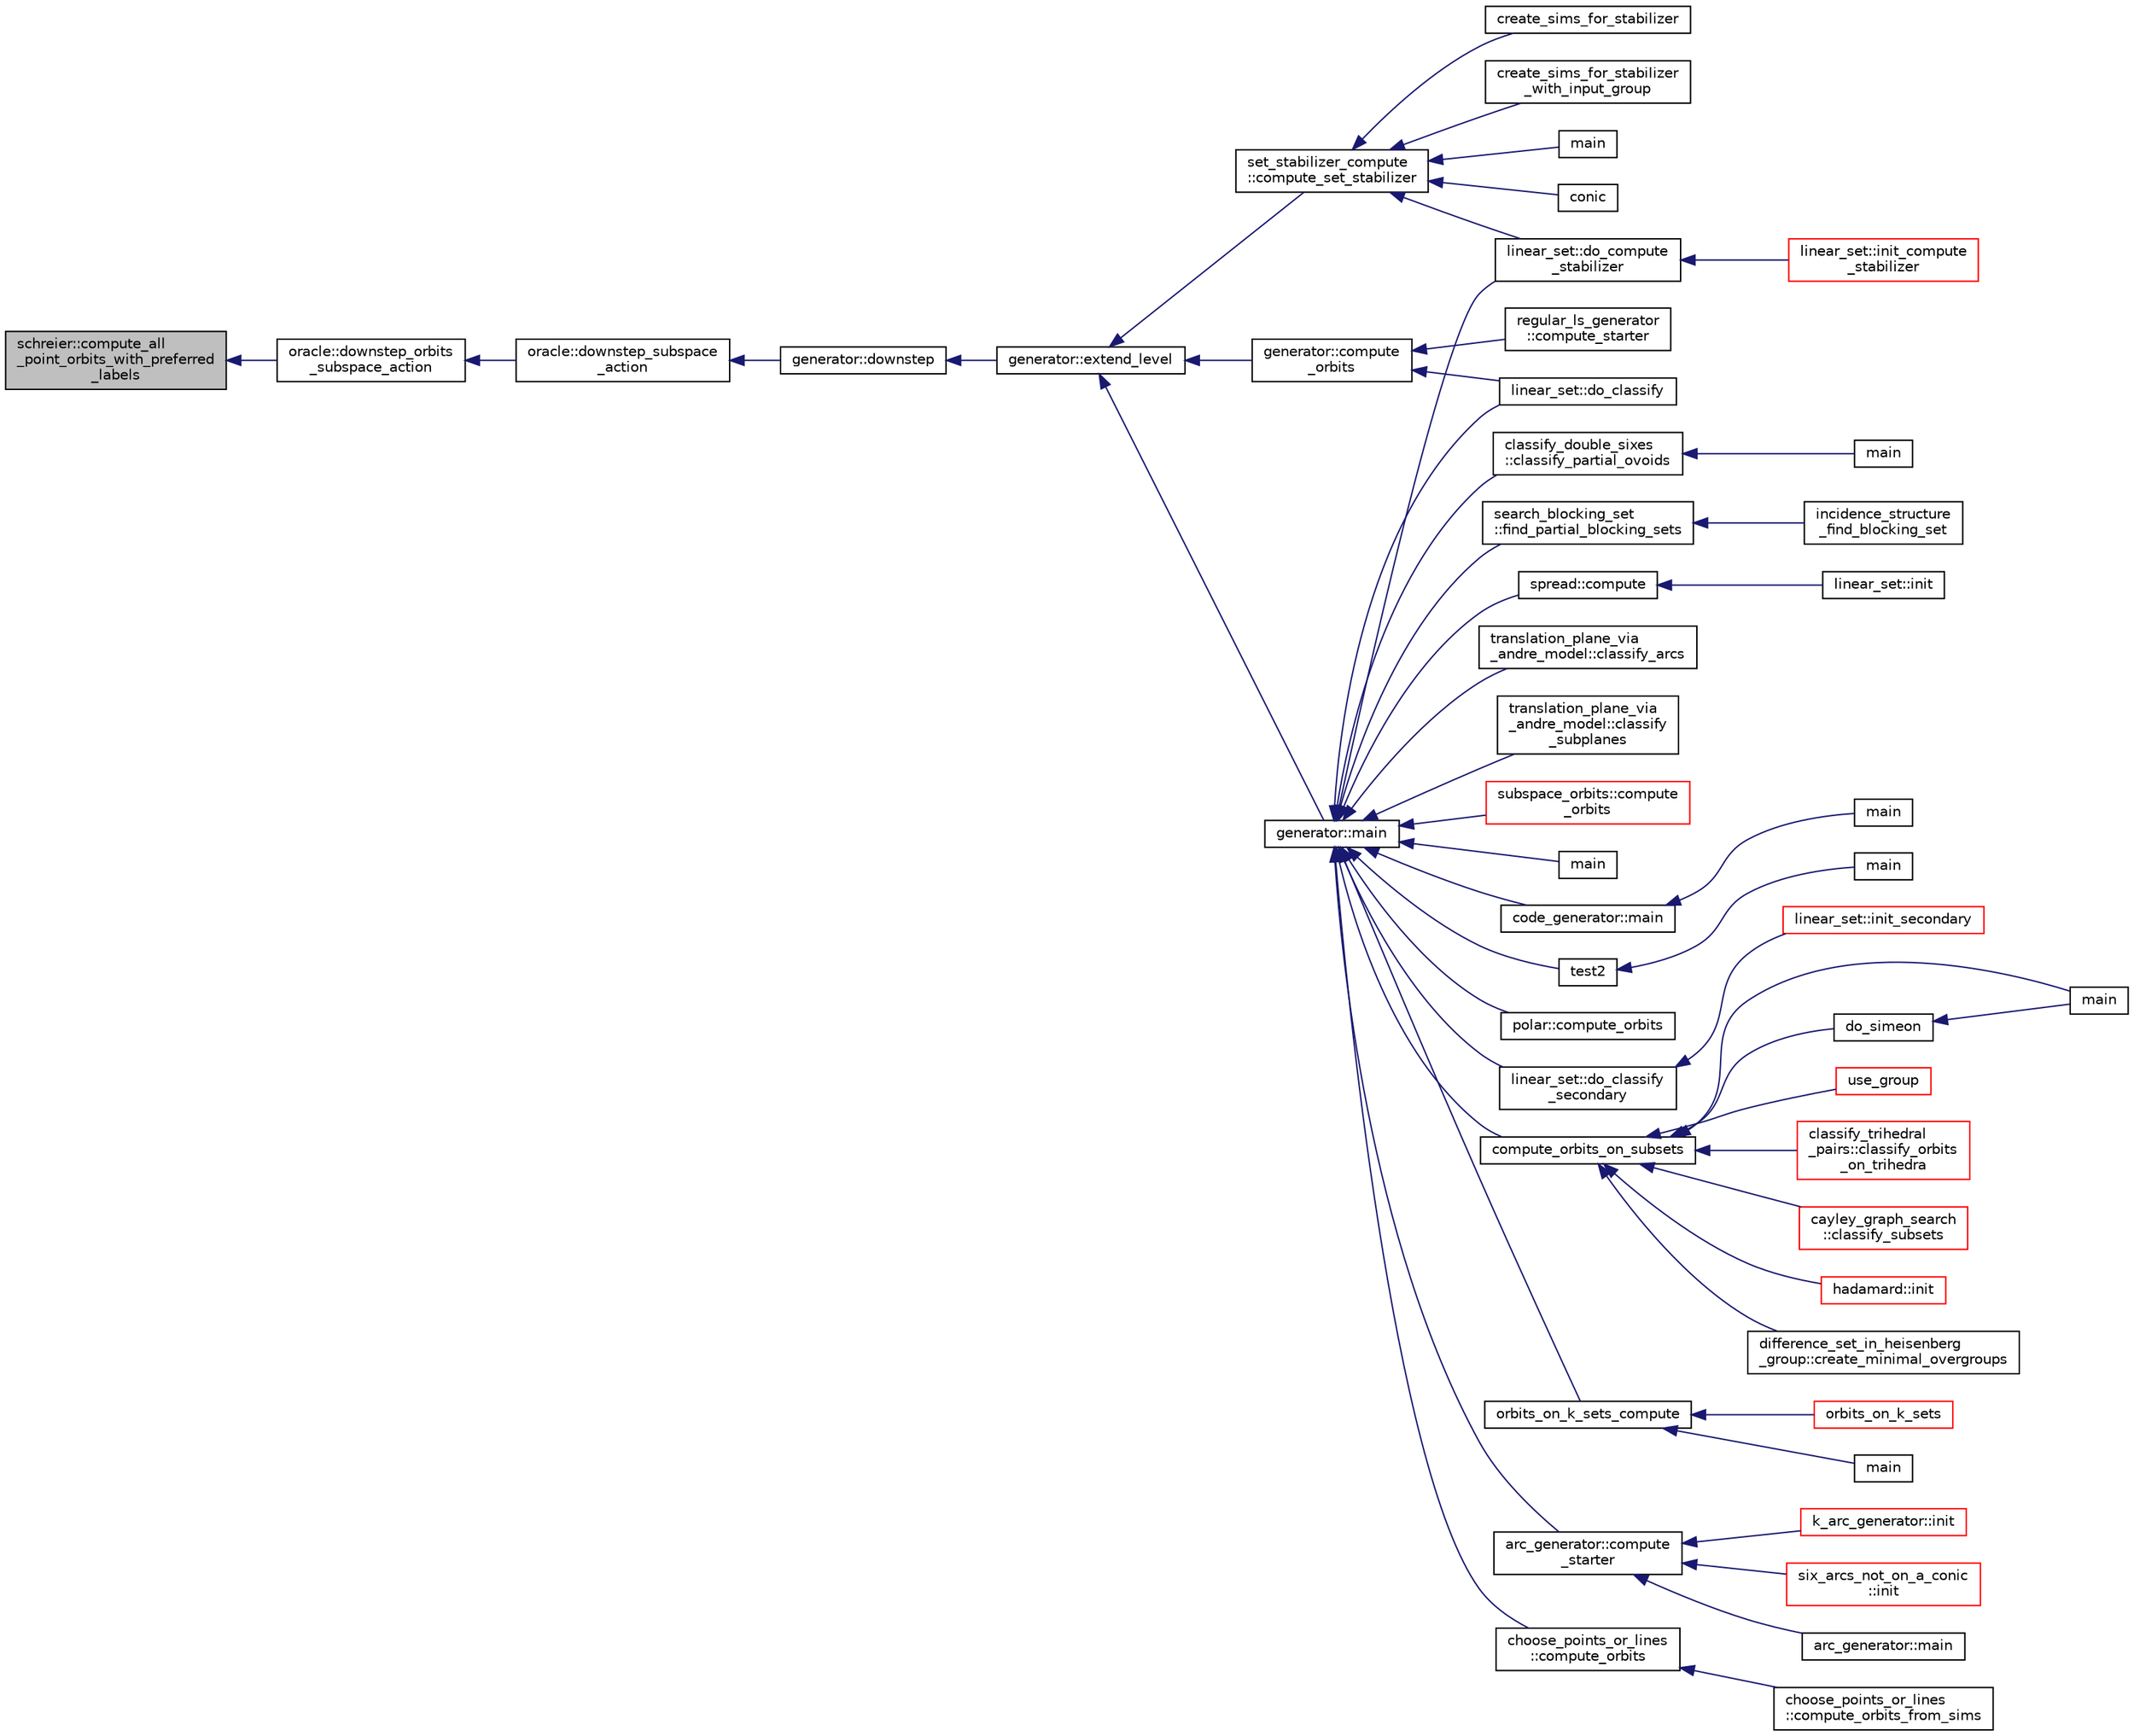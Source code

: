 digraph "schreier::compute_all_point_orbits_with_preferred_labels"
{
  edge [fontname="Helvetica",fontsize="10",labelfontname="Helvetica",labelfontsize="10"];
  node [fontname="Helvetica",fontsize="10",shape=record];
  rankdir="LR";
  Node258 [label="schreier::compute_all\l_point_orbits_with_preferred\l_labels",height=0.2,width=0.4,color="black", fillcolor="grey75", style="filled", fontcolor="black"];
  Node258 -> Node259 [dir="back",color="midnightblue",fontsize="10",style="solid",fontname="Helvetica"];
  Node259 [label="oracle::downstep_orbits\l_subspace_action",height=0.2,width=0.4,color="black", fillcolor="white", style="filled",URL="$d7/da7/classoracle.html#adcf946d772e92646c47cf264764d85a6"];
  Node259 -> Node260 [dir="back",color="midnightblue",fontsize="10",style="solid",fontname="Helvetica"];
  Node260 [label="oracle::downstep_subspace\l_action",height=0.2,width=0.4,color="black", fillcolor="white", style="filled",URL="$d7/da7/classoracle.html#a26f568b84b1ca2c24f619278ac88c407"];
  Node260 -> Node261 [dir="back",color="midnightblue",fontsize="10",style="solid",fontname="Helvetica"];
  Node261 [label="generator::downstep",height=0.2,width=0.4,color="black", fillcolor="white", style="filled",URL="$d7/d73/classgenerator.html#ad90bc284af0b5f5beae960a0bd7a5b43"];
  Node261 -> Node262 [dir="back",color="midnightblue",fontsize="10",style="solid",fontname="Helvetica"];
  Node262 [label="generator::extend_level",height=0.2,width=0.4,color="black", fillcolor="white", style="filled",URL="$d7/d73/classgenerator.html#a91b84d80ccec0cd2136bc221c30e0f8e"];
  Node262 -> Node263 [dir="back",color="midnightblue",fontsize="10",style="solid",fontname="Helvetica"];
  Node263 [label="set_stabilizer_compute\l::compute_set_stabilizer",height=0.2,width=0.4,color="black", fillcolor="white", style="filled",URL="$d8/dc6/classset__stabilizer__compute.html#ad4f92074322e98c7cd0ed5d4f8486b76"];
  Node263 -> Node264 [dir="back",color="midnightblue",fontsize="10",style="solid",fontname="Helvetica"];
  Node264 [label="main",height=0.2,width=0.4,color="black", fillcolor="white", style="filled",URL="$db/d67/test__hyperoval_8_c.html#a3c04138a5bfe5d72780bb7e82a18e627"];
  Node263 -> Node265 [dir="back",color="midnightblue",fontsize="10",style="solid",fontname="Helvetica"];
  Node265 [label="conic",height=0.2,width=0.4,color="black", fillcolor="white", style="filled",URL="$d4/de8/conic_8_c.html#a96def9474b981a9d5831a9b48d85d652"];
  Node263 -> Node266 [dir="back",color="midnightblue",fontsize="10",style="solid",fontname="Helvetica"];
  Node266 [label="linear_set::do_compute\l_stabilizer",height=0.2,width=0.4,color="black", fillcolor="white", style="filled",URL="$dd/d86/classlinear__set.html#ae8f58ded28fb5370f4459cca42b7463b"];
  Node266 -> Node267 [dir="back",color="midnightblue",fontsize="10",style="solid",fontname="Helvetica"];
  Node267 [label="linear_set::init_compute\l_stabilizer",height=0.2,width=0.4,color="red", fillcolor="white", style="filled",URL="$dd/d86/classlinear__set.html#a0cc3eaec1896fdc977b62e94623b055b"];
  Node263 -> Node269 [dir="back",color="midnightblue",fontsize="10",style="solid",fontname="Helvetica"];
  Node269 [label="create_sims_for_stabilizer",height=0.2,width=0.4,color="black", fillcolor="white", style="filled",URL="$d0/d76/tl__algebra__and__number__theory_8h.html#af2c67d225072549409be710ac3cd30f8"];
  Node263 -> Node270 [dir="back",color="midnightblue",fontsize="10",style="solid",fontname="Helvetica"];
  Node270 [label="create_sims_for_stabilizer\l_with_input_group",height=0.2,width=0.4,color="black", fillcolor="white", style="filled",URL="$d0/d76/tl__algebra__and__number__theory_8h.html#af5482567a8d6ba5c2fe593bf6f7f9a0f"];
  Node262 -> Node271 [dir="back",color="midnightblue",fontsize="10",style="solid",fontname="Helvetica"];
  Node271 [label="generator::compute\l_orbits",height=0.2,width=0.4,color="black", fillcolor="white", style="filled",URL="$d7/d73/classgenerator.html#a23989bc20ecaaed39c4119c758367f40"];
  Node271 -> Node272 [dir="back",color="midnightblue",fontsize="10",style="solid",fontname="Helvetica"];
  Node272 [label="regular_ls_generator\l::compute_starter",height=0.2,width=0.4,color="black", fillcolor="white", style="filled",URL="$d2/dd8/classregular__ls__generator.html#aa38907741058694a73194b02ceb4a53d"];
  Node271 -> Node273 [dir="back",color="midnightblue",fontsize="10",style="solid",fontname="Helvetica"];
  Node273 [label="linear_set::do_classify",height=0.2,width=0.4,color="black", fillcolor="white", style="filled",URL="$dd/d86/classlinear__set.html#a3eb2dbce7fa8b71901dfc12f288ddd0c"];
  Node262 -> Node274 [dir="back",color="midnightblue",fontsize="10",style="solid",fontname="Helvetica"];
  Node274 [label="generator::main",height=0.2,width=0.4,color="black", fillcolor="white", style="filled",URL="$d7/d73/classgenerator.html#a01abff8e9f231bf0d82e2e8e0061f242"];
  Node274 -> Node275 [dir="back",color="midnightblue",fontsize="10",style="solid",fontname="Helvetica"];
  Node275 [label="main",height=0.2,width=0.4,color="black", fillcolor="white", style="filled",URL="$d2/d11/codes_8h.html#a217dbf8b442f20279ea00b898af96f52"];
  Node274 -> Node276 [dir="back",color="midnightblue",fontsize="10",style="solid",fontname="Helvetica"];
  Node276 [label="code_generator::main",height=0.2,width=0.4,color="black", fillcolor="white", style="filled",URL="$db/d37/classcode__generator.html#ab3cf3a306e4032c2b471ac95321c599f"];
  Node276 -> Node277 [dir="back",color="midnightblue",fontsize="10",style="solid",fontname="Helvetica"];
  Node277 [label="main",height=0.2,width=0.4,color="black", fillcolor="white", style="filled",URL="$d4/d4f/codes_8_c.html#a217dbf8b442f20279ea00b898af96f52"];
  Node274 -> Node278 [dir="back",color="midnightblue",fontsize="10",style="solid",fontname="Helvetica"];
  Node278 [label="test2",height=0.2,width=0.4,color="black", fillcolor="white", style="filled",URL="$d9/db0/factor__space_8_c.html#a39d73a812e5fd8f1bc111e948368cb10"];
  Node278 -> Node279 [dir="back",color="midnightblue",fontsize="10",style="solid",fontname="Helvetica"];
  Node279 [label="main",height=0.2,width=0.4,color="black", fillcolor="white", style="filled",URL="$d9/db0/factor__space_8_c.html#a3c04138a5bfe5d72780bb7e82a18e627"];
  Node274 -> Node280 [dir="back",color="midnightblue",fontsize="10",style="solid",fontname="Helvetica"];
  Node280 [label="polar::compute_orbits",height=0.2,width=0.4,color="black", fillcolor="white", style="filled",URL="$da/d1c/classpolar.html#ac4c3c4f95d14c74ff4a3ec3f3479a1da"];
  Node274 -> Node273 [dir="back",color="midnightblue",fontsize="10",style="solid",fontname="Helvetica"];
  Node274 -> Node281 [dir="back",color="midnightblue",fontsize="10",style="solid",fontname="Helvetica"];
  Node281 [label="linear_set::do_classify\l_secondary",height=0.2,width=0.4,color="black", fillcolor="white", style="filled",URL="$dd/d86/classlinear__set.html#a47eb7f9995f3343abd3bdfbf9a9a9162"];
  Node281 -> Node282 [dir="back",color="midnightblue",fontsize="10",style="solid",fontname="Helvetica"];
  Node282 [label="linear_set::init_secondary",height=0.2,width=0.4,color="red", fillcolor="white", style="filled",URL="$dd/d86/classlinear__set.html#a7bf8cd7805559b5762921687a7c1ed97"];
  Node274 -> Node266 [dir="back",color="midnightblue",fontsize="10",style="solid",fontname="Helvetica"];
  Node274 -> Node284 [dir="back",color="midnightblue",fontsize="10",style="solid",fontname="Helvetica"];
  Node284 [label="compute_orbits_on_subsets",height=0.2,width=0.4,color="black", fillcolor="white", style="filled",URL="$d3/d35/snakes__and__ladders__global_8_c.html#af33697aede0480110b1227f727252637"];
  Node284 -> Node285 [dir="back",color="midnightblue",fontsize="10",style="solid",fontname="Helvetica"];
  Node285 [label="cayley_graph_search\l::classify_subsets",height=0.2,width=0.4,color="red", fillcolor="white", style="filled",URL="$de/dae/classcayley__graph__search.html#a4cf8a90752e018a281481ac80ad52c4b"];
  Node284 -> Node288 [dir="back",color="midnightblue",fontsize="10",style="solid",fontname="Helvetica"];
  Node288 [label="hadamard::init",height=0.2,width=0.4,color="red", fillcolor="white", style="filled",URL="$d7/dbb/classhadamard.html#a16af359850b8bdd0d2a73e260d496c33"];
  Node284 -> Node290 [dir="back",color="midnightblue",fontsize="10",style="solid",fontname="Helvetica"];
  Node290 [label="difference_set_in_heisenberg\l_group::create_minimal_overgroups",height=0.2,width=0.4,color="black", fillcolor="white", style="filled",URL="$de/d8a/classdifference__set__in__heisenberg__group.html#a9bde5ad5da3ebaebf98fbfd3e8110b79"];
  Node284 -> Node291 [dir="back",color="midnightblue",fontsize="10",style="solid",fontname="Helvetica"];
  Node291 [label="main",height=0.2,width=0.4,color="black", fillcolor="white", style="filled",URL="$d5/d13/simeon_8_c.html#ae66f6b31b5ad750f1fe042a706a4e3d4"];
  Node284 -> Node292 [dir="back",color="midnightblue",fontsize="10",style="solid",fontname="Helvetica"];
  Node292 [label="do_simeon",height=0.2,width=0.4,color="black", fillcolor="white", style="filled",URL="$d5/d13/simeon_8_c.html#a36cf3f9cb484fa44da7a7dfcbe9385d0"];
  Node292 -> Node291 [dir="back",color="midnightblue",fontsize="10",style="solid",fontname="Helvetica"];
  Node284 -> Node293 [dir="back",color="midnightblue",fontsize="10",style="solid",fontname="Helvetica"];
  Node293 [label="use_group",height=0.2,width=0.4,color="red", fillcolor="white", style="filled",URL="$d9/d9f/all__cliques_8_c.html#aba62531e97173264c39afe2c7857af31"];
  Node284 -> Node295 [dir="back",color="midnightblue",fontsize="10",style="solid",fontname="Helvetica"];
  Node295 [label="classify_trihedral\l_pairs::classify_orbits\l_on_trihedra",height=0.2,width=0.4,color="red", fillcolor="white", style="filled",URL="$d1/d21/classclassify__trihedral__pairs.html#a99625621bfba4bb65b3d60304b306539"];
  Node274 -> Node302 [dir="back",color="midnightblue",fontsize="10",style="solid",fontname="Helvetica"];
  Node302 [label="orbits_on_k_sets_compute",height=0.2,width=0.4,color="black", fillcolor="white", style="filled",URL="$d3/d35/snakes__and__ladders__global_8_c.html#a96743526b15703539d544499276aaa71"];
  Node302 -> Node303 [dir="back",color="midnightblue",fontsize="10",style="solid",fontname="Helvetica"];
  Node303 [label="main",height=0.2,width=0.4,color="black", fillcolor="white", style="filled",URL="$d9/d5f/example__fano__plane_8_c.html#ae66f6b31b5ad750f1fe042a706a4e3d4"];
  Node302 -> Node304 [dir="back",color="midnightblue",fontsize="10",style="solid",fontname="Helvetica"];
  Node304 [label="orbits_on_k_sets",height=0.2,width=0.4,color="red", fillcolor="white", style="filled",URL="$d3/d35/snakes__and__ladders__global_8_c.html#afe3d79116aa8b4d1a93d444a3a979b6e"];
  Node274 -> Node313 [dir="back",color="midnightblue",fontsize="10",style="solid",fontname="Helvetica"];
  Node313 [label="arc_generator::compute\l_starter",height=0.2,width=0.4,color="black", fillcolor="white", style="filled",URL="$d4/d21/classarc__generator.html#aad1dcec3a1c302e743d574bd1ac857d9"];
  Node313 -> Node312 [dir="back",color="midnightblue",fontsize="10",style="solid",fontname="Helvetica"];
  Node312 [label="arc_generator::main",height=0.2,width=0.4,color="black", fillcolor="white", style="filled",URL="$d4/d21/classarc__generator.html#ad80140b51b165dad1fe6ab232be7829a"];
  Node313 -> Node314 [dir="back",color="midnightblue",fontsize="10",style="solid",fontname="Helvetica"];
  Node314 [label="k_arc_generator::init",height=0.2,width=0.4,color="red", fillcolor="white", style="filled",URL="$d6/dd8/classk__arc__generator.html#a6036d9f52ede9f8ca681505626b5361d"];
  Node313 -> Node316 [dir="back",color="midnightblue",fontsize="10",style="solid",fontname="Helvetica"];
  Node316 [label="six_arcs_not_on_a_conic\l::init",height=0.2,width=0.4,color="red", fillcolor="white", style="filled",URL="$d8/de6/classsix__arcs__not__on__a__conic.html#a7a4d5cf8a098488729934cfa8a70944a"];
  Node274 -> Node318 [dir="back",color="midnightblue",fontsize="10",style="solid",fontname="Helvetica"];
  Node318 [label="choose_points_or_lines\l::compute_orbits",height=0.2,width=0.4,color="black", fillcolor="white", style="filled",URL="$d6/d75/classchoose__points__or__lines.html#adc353e2d41dc8a39563322c8cdd85f61"];
  Node318 -> Node319 [dir="back",color="midnightblue",fontsize="10",style="solid",fontname="Helvetica"];
  Node319 [label="choose_points_or_lines\l::compute_orbits_from_sims",height=0.2,width=0.4,color="black", fillcolor="white", style="filled",URL="$d6/d75/classchoose__points__or__lines.html#a4fcac2dadf459d7c75187a00a4bd64aa"];
  Node274 -> Node320 [dir="back",color="midnightblue",fontsize="10",style="solid",fontname="Helvetica"];
  Node320 [label="classify_double_sixes\l::classify_partial_ovoids",height=0.2,width=0.4,color="black", fillcolor="white", style="filled",URL="$dd/d23/classclassify__double__sixes.html#a2253fca143a0e8a3e39655eb05668ae9"];
  Node320 -> Node321 [dir="back",color="midnightblue",fontsize="10",style="solid",fontname="Helvetica"];
  Node321 [label="main",height=0.2,width=0.4,color="black", fillcolor="white", style="filled",URL="$df/df8/surface__classify_8_c.html#a217dbf8b442f20279ea00b898af96f52"];
  Node274 -> Node322 [dir="back",color="midnightblue",fontsize="10",style="solid",fontname="Helvetica"];
  Node322 [label="search_blocking_set\l::find_partial_blocking_sets",height=0.2,width=0.4,color="black", fillcolor="white", style="filled",URL="$dc/d36/classsearch__blocking__set.html#ad3fdb3d356db75a02c406bc9d4e9e9b6"];
  Node322 -> Node323 [dir="back",color="midnightblue",fontsize="10",style="solid",fontname="Helvetica"];
  Node323 [label="incidence_structure\l_find_blocking_set",height=0.2,width=0.4,color="black", fillcolor="white", style="filled",URL="$df/d74/tl__geometry_8h.html#a8e3d42d0018f8a804b9686b1c4951186"];
  Node274 -> Node324 [dir="back",color="midnightblue",fontsize="10",style="solid",fontname="Helvetica"];
  Node324 [label="spread::compute",height=0.2,width=0.4,color="black", fillcolor="white", style="filled",URL="$da/dc1/classspread.html#a9674466d3e03b8dad79882299c638a21"];
  Node324 -> Node325 [dir="back",color="midnightblue",fontsize="10",style="solid",fontname="Helvetica"];
  Node325 [label="linear_set::init",height=0.2,width=0.4,color="black", fillcolor="white", style="filled",URL="$dd/d86/classlinear__set.html#a7ab24e84423749047d5465cb15505475"];
  Node274 -> Node326 [dir="back",color="midnightblue",fontsize="10",style="solid",fontname="Helvetica"];
  Node326 [label="translation_plane_via\l_andre_model::classify_arcs",height=0.2,width=0.4,color="black", fillcolor="white", style="filled",URL="$d1/dcc/classtranslation__plane__via__andre__model.html#ac8f002e812a8b152d41e806688601c5e"];
  Node274 -> Node327 [dir="back",color="midnightblue",fontsize="10",style="solid",fontname="Helvetica"];
  Node327 [label="translation_plane_via\l_andre_model::classify\l_subplanes",height=0.2,width=0.4,color="black", fillcolor="white", style="filled",URL="$d1/dcc/classtranslation__plane__via__andre__model.html#a794fefa95f0a7f7b887133375988ee55"];
  Node274 -> Node328 [dir="back",color="midnightblue",fontsize="10",style="solid",fontname="Helvetica"];
  Node328 [label="subspace_orbits::compute\l_orbits",height=0.2,width=0.4,color="red", fillcolor="white", style="filled",URL="$d2/d9f/classsubspace__orbits.html#a2778f8d49cde1675de1ef6acfe180b63"];
}
